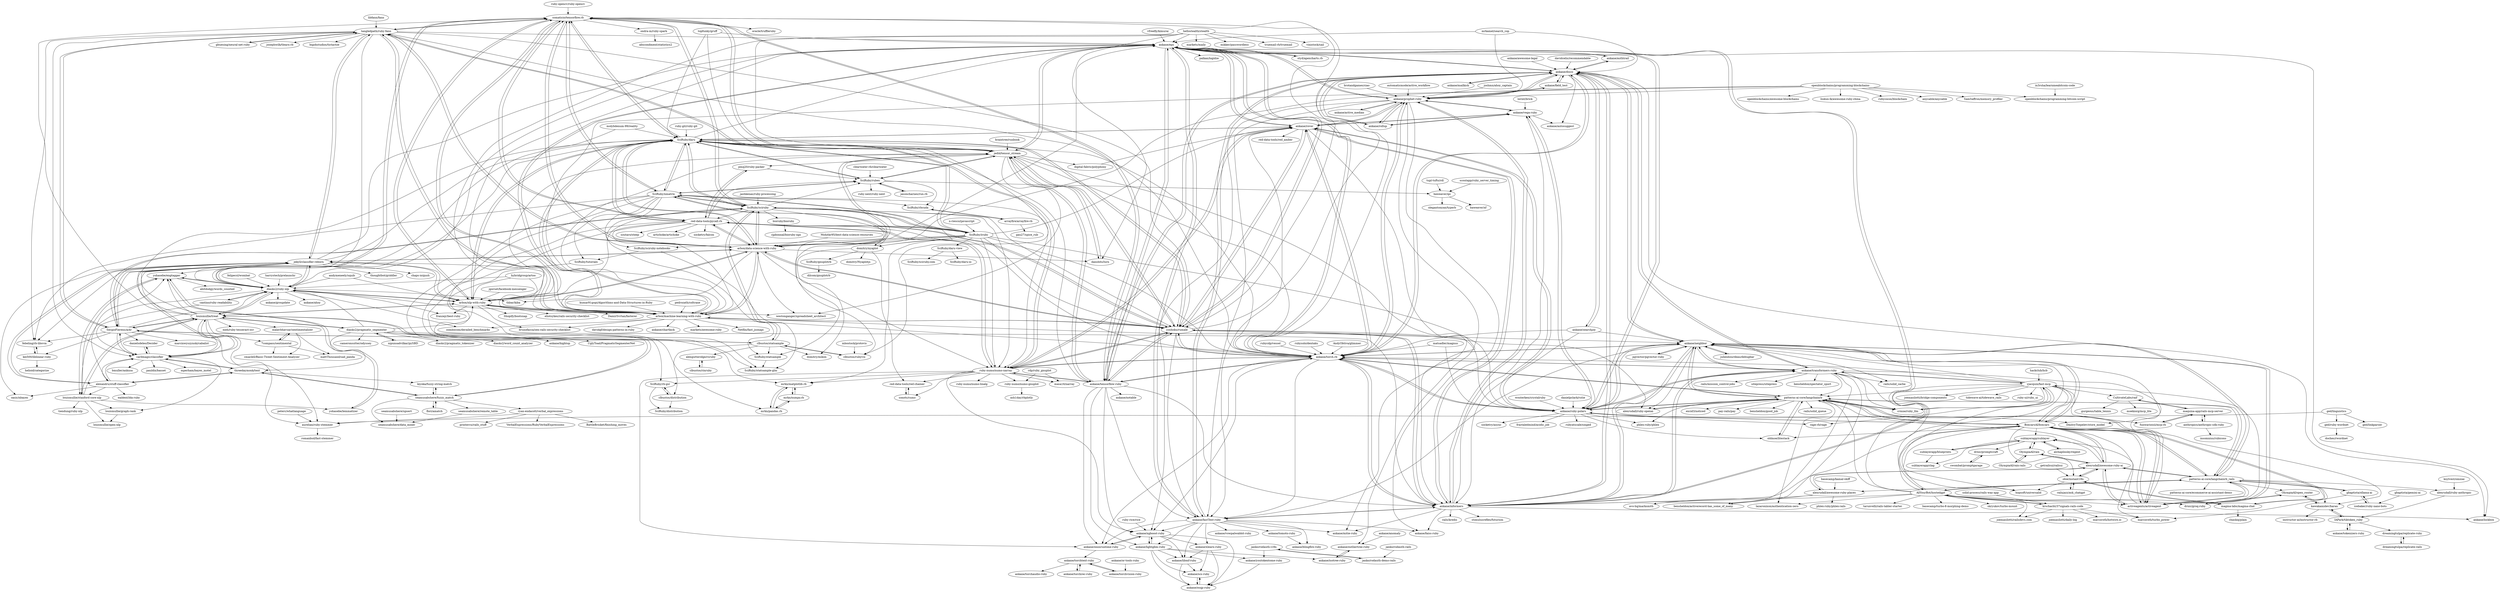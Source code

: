 digraph G {
"ruby-opencv/ruby-opencv" -> "somaticio/tensorflow.rb" ["e"=1]
"ankane/authtrail" -> "ankane/eps" ["e"=1]
"ankane/authtrail" -> "ankane/disco" ["e"=1]
"mrkamel/search_cop" -> "ankane/disco" ["e"=1]
"mrkamel/search_cop" -> "ankane/eps" ["e"=1]
"mrkamel/search_cop" -> "ankane/prophet-ruby" ["e"=1]
"hackclub/hcb" -> "yjacquin/fast-mcp" ["e"=1]
"jasoncharnes/run.rb" -> "SciRuby/rubex" ["e"=1]
"libfann/fann" -> "tangledpath/ruby-fann" ["e"=1]
"SciRuby/sciruby" -> "SciRuby/nmatrix"
"SciRuby/sciruby" -> "SciRuby/daru"
"SciRuby/sciruby" -> "SciRuby/iruby"
"SciRuby/sciruby" -> "clbustos/statsample"
"SciRuby/sciruby" -> "somaticio/tensorflow.rb"
"SciRuby/sciruby" -> "clbustos/rubyvis"
"SciRuby/sciruby" -> "domitry/nyaplot"
"SciRuby/sciruby" -> "arbox/data-science-with-ruby"
"SciRuby/sciruby" -> "ruby-numo/numo-narray"
"SciRuby/sciruby" -> "yoshoku/rumale"
"SciRuby/sciruby" -> "bioruby/bioruby"
"SciRuby/sciruby" -> "SergioFierens/ai4r"
"SciRuby/sciruby" -> "SciRuby/rubex"
"SciRuby/sciruby" -> "arbox/nlp-with-ruby"
"SciRuby/sciruby" -> "red-data-tools/pycall.rb"
"yoshoku/rumale" -> "ankane/eps"
"yoshoku/rumale" -> "ankane/torch.rb"
"yoshoku/rumale" -> "ruby-numo/numo-narray"
"yoshoku/rumale" -> "SciRuby/daru"
"yoshoku/rumale" -> "ankane/tensorflow-ruby"
"yoshoku/rumale" -> "arbox/machine-learning-with-ruby"
"yoshoku/rumale" -> "ankane/fastText-ruby"
"yoshoku/rumale" -> "ankane/informers"
"yoshoku/rumale" -> "ankane/rover"
"yoshoku/rumale" -> "jedld/tensor_stream"
"yoshoku/rumale" -> "ankane/disco"
"yoshoku/rumale" -> "ankane/ruby-polars"
"yoshoku/rumale" -> "arbox/data-science-with-ruby"
"yoshoku/rumale" -> "red-data-tools/pycall.rb"
"yoshoku/rumale" -> "ankane/neighbor"
"jedld/tensor_stream" -> "somaticio/tensorflow.rb"
"jedld/tensor_stream" -> "ankane/eps"
"jedld/tensor_stream" -> "ankane/torch.rb"
"jedld/tensor_stream" -> "ankane/tensorflow-ruby"
"jedld/tensor_stream" -> "yoshoku/rumale"
"jedld/tensor_stream" -> "dansbits/lurn"
"jedld/tensor_stream" -> "SciRuby/daru"
"jedld/tensor_stream" -> "SciRuby/rubex"
"jedld/tensor_stream" -> "arbox/data-science-with-ruby"
"jedld/tensor_stream" -> "westonganger/spreadsheet_architect" ["e"=1]
"jedld/tensor_stream" -> "arbox/machine-learning-with-ruby"
"jedld/tensor_stream" -> "ankane/informers"
"jedld/tensor_stream" -> "digital-fabric/polyphony" ["e"=1]
"jedld/tensor_stream" -> "tangledpath/ruby-fann"
"jedld/tensor_stream" -> "pmq20/ruby-packer" ["e"=1]
"ankane/eps" -> "yoshoku/rumale"
"ankane/eps" -> "ankane/prophet-ruby"
"ankane/eps" -> "ankane/torch.rb"
"ankane/eps" -> "ankane/fastText-ruby"
"ankane/eps" -> "ankane/tensorflow-ruby"
"ankane/eps" -> "ankane/informers"
"ankane/eps" -> "ankane/disco"
"ankane/eps" -> "ankane/rover"
"ankane/eps" -> "ankane/lockbox" ["e"=1]
"ankane/eps" -> "ankane/authtrail" ["e"=1]
"ankane/eps" -> "jedld/tensor_stream"
"ankane/eps" -> "arbox/machine-learning-with-ruby"
"ankane/eps" -> "ankane/ruby-polars"
"ankane/eps" -> "styd/apexcharts.rb" ["e"=1]
"ankane/eps" -> "palkan/logidze" ["e"=1]
"SergioFierens/ai4r" -> "tangledpath/ruby-fann"
"SergioFierens/ai4r" -> "clbustos/statsample"
"SergioFierens/ai4r" -> "louismullie/treat"
"SergioFierens/ai4r" -> "cardmagic/classifier"
"SergioFierens/ai4r" -> "kei500/liblinear-ruby"
"SergioFierens/ai4r" -> "jekyll/classifier-reborn"
"SergioFierens/ai4r" -> "aurelian/ruby-stemmer"
"SergioFierens/ai4r" -> "danielsdeleo/Decider" ["e"=1]
"SergioFierens/ai4r" -> "marcinwyszynski/cabalist"
"SergioFierens/ai4r" -> "diasks2/ruby-nlp"
"SergioFierens/ai4r" -> "febeling/rb-libsvm"
"SergioFierens/ai4r" -> "SciRuby/sciruby"
"digital-fabric/polyphony" -> "ankane/rover" ["e"=1]
"harrystech/prelaunchr" -> "diasks2/ruby-nlp" ["e"=1]
"ruby-git/ruby-git" -> "SciRuby/daru" ["e"=1]
"danielpclark/rutie" -> "ankane/ruby-polars" ["e"=1]
"brotandgames/ciao" -> "ankane/prophet-ruby" ["e"=1]
"clbustos/distribution" -> "SciRuby/rb-gsl"
"clbustos/distribution" -> "SciRuby/distribution"
"openblockchains/programming-blockchains" -> "arbox/data-science-with-ruby"
"openblockchains/programming-blockchains" -> "openblockchains/awesome-blockchains" ["e"=1]
"openblockchains/programming-blockchains" -> "arbox/machine-learning-with-ruby"
"openblockchains/programming-blockchains" -> "liukun-lk/awesome-ruby-china" ["e"=1]
"openblockchains/programming-blockchains" -> "openblockchains/programming-bitcoin-script"
"openblockchains/programming-blockchains" -> "ankane/prophet-ruby"
"openblockchains/programming-blockchains" -> "rubycocos/blockchain" ["e"=1]
"openblockchains/programming-blockchains" -> "anycable/anycable" ["e"=1]
"openblockchains/programming-blockchains" -> "SamSaffron/memory_profiler" ["e"=1]
"braintree/runbook" -> "jedld/tensor_stream" ["e"=1]
"baweaver/qo" -> "baweaver/xf"
"baweaver/qo" -> "olegantonyan/typerb"
"vfreefly/kimurai" -> "ankane/eps" ["e"=1]
"ged/ruby-wordnet" -> "doches/rwordnet"
"automaticmode/active_workflow" -> "ankane/prophet-ruby" ["e"=1]
"styd/apexcharts.rb" -> "ankane/eps" ["e"=1]
"ryan-endacott/verbal_expressions" -> "VerbalExpressions/RubyVerbalExpressions"
"ryan-endacott/verbal_expressions" -> "aurelian/ruby-stemmer"
"ryan-endacott/verbal_expressions" -> "BattleBrisket/finishing_moves" ["e"=1]
"ryan-endacott/verbal_expressions" -> "printercu/rails_stuff"
"scoutapp/ruby_server_timing" -> "baweaver/qo" ["e"=1]
"ankane/mailkick" -> "ankane/disco" ["e"=1]
"tupl-tufts/rdl" -> "baweaver/qo" ["e"=1]
"ruby-numo/numo-narray" -> "sonots/cumo"
"ruby-numo/numo-narray" -> "SciRuby/daru"
"ruby-numo/numo-narray" -> "ankane/rover"
"ruby-numo/numo-narray" -> "ankane/torch.rb"
"ruby-numo/numo-narray" -> "yoshoku/rumale"
"ruby-numo/numo-narray" -> "ruby-numo/numo-gnuplot"
"ruby-numo/numo-narray" -> "red-data-tools/pycall.rb"
"ruby-numo/numo-narray" -> "masa16/narray"
"ruby-numo/numo-narray" -> "ankane/tensorflow-ruby"
"ruby-numo/numo-narray" -> "mrkn/matplotlib.rb"
"ruby-numo/numo-narray" -> "ankane/xgboost-ruby"
"ruby-numo/numo-narray" -> "ankane/onnxruntime-ruby"
"ruby-numo/numo-narray" -> "ruby-numo/numo-linalg"
"ruby-numo/numo-narray" -> "red-data-tools/red-chainer"
"ruby-numo/numo-narray" -> "SciRuby/rb-gsl"
"ankane/active_median" -> "ankane/prophet-ruby" ["e"=1]
"ankane/searchjoy" -> "ankane/disco" ["e"=1]
"ankane/searchjoy" -> "ankane/torch.rb" ["e"=1]
"ankane/searchjoy" -> "ankane/neighbor" ["e"=1]
"ankane/searchjoy" -> "ankane/informers" ["e"=1]
"febeling/rb-libsvm" -> "kei500/liblinear-ruby"
"cardmagic/classifier" -> "jekyll/classifier-reborn"
"cardmagic/classifier" -> "alexandru/stuff-classifier"
"cardmagic/classifier" -> "danielsdeleo/Decider" ["e"=1]
"cardmagic/classifier" -> "mperham/bayes_motel"
"cardmagic/classifier" -> "bmuller/ankusa"
"cardmagic/classifier" -> "SergioFierens/ai4r"
"cardmagic/classifier" -> "threedaymonk/text"
"cardmagic/classifier" -> "louismullie/treat"
"cardmagic/classifier" -> "pauldix/basset" ["e"=1]
"cardmagic/classifier" -> "louismullie/graph-rank"
"mrkn/numpy.rb" -> "mrkn/pandas.rb"
"mrkn/numpy.rb" -> "mrkn/matplotlib.rb"
"in3rsha/learnmeabitcoin-code" -> "openblockchains/programming-bitcoin-script"
"mrkn/pandas.rb" -> "mrkn/numpy.rb"
"mrkn/pandas.rb" -> "mrkn/matplotlib.rb"
"ged/linguistics" -> "ged/linkparser"
"ged/linguistics" -> "ged/ruby-wordnet"
"ged/linguistics" -> "aurelian/ruby-stemmer"
"hellostealth/stealth" -> "vinistock/sail" ["e"=1]
"hellostealth/stealth" -> "arbox/nlp-with-ruby"
"hellostealth/stealth" -> "jedld/tensor_stream"
"hellostealth/stealth" -> "markets/maily" ["e"=1]
"hellostealth/stealth" -> "mikker/passwordless" ["e"=1]
"hellostealth/stealth" -> "truemail-rb/truemail" ["e"=1]
"hellostealth/stealth" -> "dansbits/lurn"
"hellostealth/stealth" -> "ankane/eps"
"kei500/liblinear-ruby" -> "febeling/rb-libsvm"
"kei500/liblinear-ruby" -> "helioid/categorize"
"sonots/cumo" -> "red-data-tools/red-chainer"
"alexrudall/ruby-openai" -> "patterns-ai-core/langchainrb" ["e"=1]
"jekyll/classifier-reborn" -> "cardmagic/classifier"
"jekyll/classifier-reborn" -> "tangledpath/ruby-fann"
"jekyll/classifier-reborn" -> "alexandru/stuff-classifier"
"jekyll/classifier-reborn" -> "diasks2/ruby-nlp"
"jekyll/classifier-reborn" -> "oasic/nbayes"
"jekyll/classifier-reborn" -> "arbox/nlp-with-ruby"
"jekyll/classifier-reborn" -> "febeling/rb-libsvm"
"jekyll/classifier-reborn" -> "ankane/eps"
"jekyll/classifier-reborn" -> "SergioFierens/ai4r"
"jekyll/classifier-reborn" -> "arbox/data-science-with-ruby"
"jekyll/classifier-reborn" -> "arbox/machine-learning-with-ruby"
"jekyll/classifier-reborn" -> "chaps-io/gush" ["e"=1]
"jekyll/classifier-reborn" -> "SciRuby/daru"
"jekyll/classifier-reborn" -> "thoughtbot/griddler" ["e"=1]
"jekyll/classifier-reborn" -> "yohasebe/engtagger"
"flori/amatch" -> "seamusabshere/fuzzy_match"
"ankane/torch.rb" -> "ankane/tensorflow-ruby"
"ankane/torch.rb" -> "yoshoku/rumale"
"ankane/torch.rb" -> "ankane/transformers-ruby"
"ankane/torch.rb" -> "ankane/informers"
"ankane/torch.rb" -> "ruby-numo/numo-narray"
"ankane/torch.rb" -> "ankane/neighbor"
"ankane/torch.rb" -> "ankane/ruby-polars"
"ankane/torch.rb" -> "ankane/eps"
"ankane/torch.rb" -> "ankane/onnxruntime-ruby"
"ankane/torch.rb" -> "ankane/rover"
"ankane/torch.rb" -> "patterns-ai-core/langchainrb"
"ankane/torch.rb" -> "ankane/disco"
"ankane/torch.rb" -> "ankane/xgboost-ruby"
"ankane/torch.rb" -> "ankane/prophet-ruby"
"ankane/torch.rb" -> "ankane/fastText-ruby"
"SciRuby/daru" -> "ruby-numo/numo-narray"
"SciRuby/daru" -> "arbox/data-science-with-ruby"
"SciRuby/daru" -> "SciRuby/iruby"
"SciRuby/daru" -> "SciRuby/sciruby"
"SciRuby/daru" -> "red-data-tools/pycall.rb"
"SciRuby/daru" -> "SciRuby/nmatrix"
"SciRuby/daru" -> "yoshoku/rumale"
"SciRuby/daru" -> "SciRuby/rubex"
"SciRuby/daru" -> "ankane/rover"
"SciRuby/daru" -> "ankane/torch.rb"
"SciRuby/daru" -> "arbox/machine-learning-with-ruby"
"SciRuby/daru" -> "somaticio/tensorflow.rb"
"SciRuby/daru" -> "ankane/eps"
"SciRuby/daru" -> "jedld/tensor_stream"
"SciRuby/daru" -> "arbox/nlp-with-ruby"
"ankane/xgboost-ruby" -> "ankane/lightgbm-ruby"
"ankane/xgboost-ruby" -> "ankane/libmf-ruby"
"ankane/xgboost-ruby" -> "ankane/osqp-ruby"
"ankane/xgboost-ruby" -> "ankane/xlearn-ruby"
"ankane/xgboost-ruby" -> "ankane/onnxruntime-ruby"
"ankane/awesome-legal" -> "ankane/disco" ["e"=1]
"andymeneely/squib" -> "diasks2/ruby-nlp" ["e"=1]
"andymeneely/squib" -> "arbox/nlp-with-ruby" ["e"=1]
"felipecsl/wombat" -> "diasks2/ruby-nlp" ["e"=1]
"ankane/prophet-ruby" -> "ankane/disco"
"ankane/prophet-ruby" -> "ankane/rollup" ["e"=1]
"ankane/prophet-ruby" -> "ankane/rover"
"ankane/prophet-ruby" -> "ankane/eps"
"ankane/prophet-ruby" -> "ankane/faiss-ruby"
"ankane/prophet-ruby" -> "ankane/informers"
"ankane/prophet-ruby" -> "ankane/vega-ruby"
"ankane/prophet-ruby" -> "ankane/fastText-ruby"
"ankane/prophet-ruby" -> "ankane/outliertree-ruby"
"ankane/prophet-ruby" -> "ankane/torch.rb"
"ankane/prophet-ruby" -> "ankane/active_median" ["e"=1]
"ankane/prophet-ruby" -> "ankane/xgboost-ruby"
"ankane/prophet-ruby" -> "ankane/field_test" ["e"=1]
"seamusabshere/remote_table" -> "seamusabshere/data_miner"
"SciRuby/statsample" -> "SciRuby/statsample-glm"
"ruby-rice/rice" -> "ankane/xgboost-ruby"
"danielsdeleo/Decider" -> "cardmagic/classifier" ["e"=1]
"ankane/rover" -> "ankane/vega-ruby"
"ankane/rover" -> "ruby-numo/numo-narray"
"ankane/rover" -> "ankane/prophet-ruby"
"ankane/rover" -> "ankane/informers"
"ankane/rover" -> "ankane/ruby-polars"
"ankane/rover" -> "ankane/torch.rb"
"ankane/rover" -> "red-data-tools/red_amber"
"ankane/rover" -> "ankane/mitie-ruby"
"ankane/rover" -> "SciRuby/daru"
"ankane/rover" -> "ankane/eps"
"ankane/rover" -> "ankane/fastText-ruby"
"ankane/rover" -> "yoshoku/rumale"
"janko/rodauth-rails" -> "janko/rodauth-demo-rails" ["e"=1]
"ankane/rollup" -> "ankane/prophet-ruby" ["e"=1]
"ankane/rollup" -> "ankane/disco" ["e"=1]
"ankane/rollup" -> "ankane/vega-ruby" ["e"=1]
"ankane/tensorflow-ruby" -> "ankane/torch.rb"
"ankane/tensorflow-ruby" -> "ankane/xgboost-ruby"
"ankane/tensorflow-ruby" -> "yoshoku/rumale"
"ankane/tensorflow-ruby" -> "ankane/eps"
"ankane/tensorflow-ruby" -> "ankane/disco"
"ankane/tensorflow-ruby" -> "ankane/onnxruntime-ruby"
"ankane/tensorflow-ruby" -> "ankane/fastText-ruby"
"ankane/tensorflow-ruby" -> "ruby-numo/numo-narray"
"ankane/tensorflow-ruby" -> "jedld/tensor_stream"
"ankane/tensorflow-ruby" -> "ankane/lightgbm-ruby"
"ankane/tensorflow-ruby" -> "ankane/notable" ["e"=1]
"ankane/tensorflow-ruby" -> "somaticio/tensorflow.rb"
"ankane/tensorflow-ruby" -> "ankane/informers"
"ankane/tensorflow-ruby" -> "SciRuby/daru"
"rubycdp/vessel" -> "ankane/torch.rb" ["e"=1]
"clearwater-rb/clearwater" -> "SciRuby/rubex" ["e"=1]
"diasks2/pragmatic_segmenter" -> "nipunsadvilkar/pySBD" ["e"=1]
"diasks2/pragmatic_segmenter" -> "diasks2/pragmatic_tokenizer"
"diasks2/pragmatic_segmenter" -> "louismullie/treat"
"diasks2/pragmatic_segmenter" -> "diasks2/ruby-nlp"
"diasks2/pragmatic_segmenter" -> "diasks2/word_count_analyzer"
"diasks2/pragmatic_segmenter" -> "arbox/nlp-with-ruby"
"diasks2/pragmatic_segmenter" -> "ankane/hightop" ["e"=1]
"diasks2/pragmatic_segmenter" -> "UglyToad/PragmaticSegmenterNet"
"diasks2/pragmatic_segmenter" -> "ankane/informers"
"diasks2/pragmatic_segmenter" -> "cameronsutter/odyssey"
"diasks2/pragmatic_segmenter" -> "threedaymonk/text"
"ankane/isotree-ruby" -> "ankane/outliertree-ruby"
"ankane/onnxruntime-ruby" -> "ankane/torchtext-ruby"
"ankane/onnxruntime-ruby" -> "ankane/xgboost-ruby"
"ondra-m/ruby-spark" -> "abscondment/statistics2"
"ankane/disco" -> "ankane/neighbor"
"ankane/disco" -> "ankane/prophet-ruby"
"ankane/disco" -> "ankane/fastText-ruby"
"ankane/disco" -> "ankane/field_test" ["e"=1]
"ankane/disco" -> "ankane/rollup" ["e"=1]
"ankane/disco" -> "ankane/autosuggest" ["e"=1]
"ankane/disco" -> "ankane/mailkick" ["e"=1]
"ankane/disco" -> "ankane/searchjoy" ["e"=1]
"ankane/disco" -> "ankane/informers"
"ankane/disco" -> "ankane/tensorflow-ruby"
"ankane/disco" -> "ankane/eps"
"ankane/disco" -> "ankane/torch.rb"
"ankane/disco" -> "ankane/lockbox" ["e"=1]
"ankane/disco" -> "ankane/authtrail" ["e"=1]
"ankane/disco" -> "ankane/transformers-ruby"
"ankane/fastText-ruby" -> "ankane/libmf-ruby"
"ankane/fastText-ruby" -> "ankane/disco"
"ankane/fastText-ruby" -> "ankane/xgboost-ruby"
"ankane/fastText-ruby" -> "ankane/tomoto-ruby"
"ankane/fastText-ruby" -> "ankane/mitie-ruby"
"ankane/fastText-ruby" -> "ankane/xlearn-ruby"
"ankane/fastText-ruby" -> "ankane/faiss-ruby"
"ankane/fastText-ruby" -> "ankane/onnxruntime-ruby"
"ankane/fastText-ruby" -> "ankane/vowpalwabbit-ruby"
"ankane/fastText-ruby" -> "ankane/blingfire-ruby"
"ankane/fastText-ruby" -> "ankane/informers"
"ankane/fastText-ruby" -> "ankane/eps"
"ankane/fastText-ruby" -> "ankane/lightgbm-ruby"
"bioruby/bioruby" -> "rjpbonnal/bioruby-ngs"
"ankane/outliertree-ruby" -> "ankane/isotree-ruby"
"domitry/nyaplot" -> "domitry/mikon"
"domitry/nyaplot" -> "domitry/Nyaplotjs"
"domitry/nyaplot" -> "SciRuby/nmatrix"
"domitry/nyaplot" -> "SciRuby/gnuplotrb"
"domitry/nyaplot" -> "red-data-tools/red-chainer"
"ankane/or-tools-ruby" -> "ankane/torchvision-ruby"
"rdp/ruby_gnuplot" -> "ruby-numo/numo-gnuplot"
"rdp/ruby_gnuplot" -> "masa16/narray"
"gbuesing/neural-net-ruby" -> "tangledpath/ruby-fann"
"ankane/lightgbm-ruby" -> "ankane/xgboost-ruby"
"ankane/lightgbm-ruby" -> "ankane/libmf-ruby"
"ankane/lightgbm-ruby" -> "ankane/osqp-ruby"
"ankane/lightgbm-ruby" -> "ankane/isotree-ruby"
"ankane/lightgbm-ruby" -> "ankane/youtokentome-ruby"
"ankane/lightgbm-ruby" -> "ankane/scs-ruby"
"ankane/vega-ruby" -> "ankane/rover"
"ankane/vega-ruby" -> "ankane/ruby-polars"
"ankane/vega-ruby" -> "ankane/rollup" ["e"=1]
"ankane/vega-ruby" -> "ankane/prophet-ruby"
"ankane/vega-ruby" -> "ankane/autosuggest" ["e"=1]
"janko/rodauth-demo-rails" -> "janko/rodauth-i18n"
"ankane/anomaly" -> "ankane/outliertree-ruby"
"ankane/torchtext-ruby" -> "ankane/torchrec-ruby"
"ankane/torchtext-ruby" -> "ankane/torchvision-ruby"
"ankane/torchtext-ruby" -> "ankane/torchaudio-ruby"
"ankane/xlearn-ruby" -> "ankane/osqp-ruby"
"ankane/xlearn-ruby" -> "ankane/libmf-ruby"
"ankane/xlearn-ruby" -> "ankane/scs-ruby"
"ankane/libmf-ruby" -> "ankane/osqp-ruby"
"ankane/libmf-ruby" -> "ankane/scs-ruby"
"ankane/osqp-ruby" -> "ankane/scs-ruby"
"ankane/scs-ruby" -> "ankane/osqp-ruby"
"ankane/youtokentome-ruby" -> "ankane/osqp-ruby"
"ankane/torchvision-ruby" -> "ankane/torchtext-ruby"
"ankane/informers" -> "ankane/transformers-ruby"
"ankane/informers" -> "ankane/torch.rb"
"ankane/informers" -> "ankane/rover"
"ankane/informers" -> "ankane/fastText-ruby"
"ankane/informers" -> "ankane/mitie-ruby"
"ankane/informers" -> "rails/kredis" ["e"=1]
"ankane/informers" -> "ankane/disco"
"ankane/informers" -> "ankane/prophet-ruby"
"ankane/informers" -> "ankane/neighbor"
"ankane/informers" -> "ankane/eps"
"ankane/informers" -> "stimulusreflex/futurism" ["e"=1]
"ankane/informers" -> "yoshoku/rumale"
"ankane/informers" -> "ankane/faiss-ruby"
"ankane/informers" -> "ankane/lockbox" ["e"=1]
"ankane/informers" -> "ankane/vega-ruby"
"seamusabshere/fuzzy_match" -> "flori/amatch"
"seamusabshere/fuzzy_match" -> "seamusabshere/remote_table"
"seamusabshere/fuzzy_match" -> "kiyoka/fuzzy-string-match"
"seamusabshere/fuzzy_match" -> "seamusabshere/data_miner"
"seamusabshere/fuzzy_match" -> "threedaymonk/text"
"seamusabshere/fuzzy_match" -> "louismullie/treat"
"seamusabshere/fuzzy_match" -> "ryan-endacott/verbal_expressions"
"alexandru/stuff-classifier" -> "cardmagic/classifier"
"alexandru/stuff-classifier" -> "jekyll/classifier-reborn"
"alexandru/stuff-classifier" -> "threedaymonk/text"
"alexandru/stuff-classifier" -> "oasic/nbayes"
"alexandru/stuff-classifier" -> "ealdent/lda-ruby"
"alexandru/stuff-classifier" -> "louismullie/stanford-core-nlp"
"alexandru/stuff-classifier" -> "yohasebe/engtagger"
"louismullie/stanford-core-nlp" -> "louismullie/treat"
"louismullie/stanford-core-nlp" -> "yohasebe/engtagger"
"louismullie/stanford-core-nlp" -> "tiendung/ruby-nlp"
"louismullie/stanford-core-nlp" -> "louismullie/open-nlp"
"louismullie/stanford-core-nlp" -> "louismullie/graph-rank"
"louismullie/stanford-core-nlp" -> "yohasebe/lemmatizer"
"Mohitkr95/best-data-science-resources" -> "arbox/data-science-with-ruby" ["e"=1]
"n-riesco/ijavascript" -> "SciRuby/iruby" ["e"=1]
"threedaymonk/text" -> "alexandru/stuff-classifier"
"threedaymonk/text" -> "cardmagic/classifier"
"threedaymonk/text" -> "kiyoka/fuzzy-string-match"
"threedaymonk/text" -> "seamusabshere/fuzzy_match"
"ankane/neighbor" -> "ankane/disco"
"ankane/neighbor" -> "pgvector/pgvector-ruby"
"ankane/neighbor" -> "ankane/transformers-ruby"
"ankane/neighbor" -> "patterns-ai-core/langchainrb"
"ankane/neighbor" -> "ankane/torch.rb"
"ankane/neighbor" -> "BoxcarsAI/boxcars"
"ankane/neighbor" -> "ankane/ruby-polars"
"ankane/neighbor" -> "ankane/informers"
"ankane/neighbor" -> "patterns-ai-core/langchainrb_rails"
"ankane/neighbor" -> "ankane/fastText-ruby"
"ankane/neighbor" -> "activeagents/activeagent" ["e"=1]
"ankane/neighbor" -> "DmitryTsepelev/store_model" ["e"=1]
"ankane/neighbor" -> "rails/solid_cache" ["e"=1]
"ankane/neighbor" -> "julienbourdeau/debugbar" ["e"=1]
"ankane/neighbor" -> "alexrudall/ruby-openai" ["e"=1]
"matsadler/magnus" -> "ankane/ruby-polars" ["e"=1]
"matsadler/magnus" -> "ankane/torch.rb" ["e"=1]
"rubysolo/dentaku" -> "ankane/torch.rb" ["e"=1]
"diasks2/ruby-nlp" -> "arbox/nlp-with-ruby"
"diasks2/ruby-nlp" -> "louismullie/treat"
"diasks2/ruby-nlp" -> "jekyll/classifier-reborn"
"diasks2/ruby-nlp" -> "yohasebe/engtagger"
"diasks2/ruby-nlp" -> "cantino/ruby-readability" ["e"=1]
"diasks2/ruby-nlp" -> "SciRuby/daru"
"diasks2/ruby-nlp" -> "louismullie/stanford-core-nlp"
"diasks2/ruby-nlp" -> "ankane/groupdate" ["e"=1]
"diasks2/ruby-nlp" -> "ankane/ahoy" ["e"=1]
"diasks2/ruby-nlp" -> "franzejr/best-ruby" ["e"=1]
"diasks2/ruby-nlp" -> "zombocom/derailed_benchmarks" ["e"=1]
"diasks2/ruby-nlp" -> "arbox/machine-learning-with-ruby"
"diasks2/ruby-nlp" -> "somaticio/tensorflow.rb"
"diasks2/ruby-nlp" -> "thbar/kiba" ["e"=1]
"diasks2/ruby-nlp" -> "ankane/eps"
"topfunky/gruff" -> "clbustos/rubyvis" ["e"=1]
"topfunky/gruff" -> "ankane/eps" ["e"=1]
"topfunky/gruff" -> "SciRuby/daru" ["e"=1]
"louismullie/treat" -> "diasks2/ruby-nlp"
"louismullie/treat" -> "louismullie/stanford-core-nlp"
"louismullie/treat" -> "arbox/nlp-with-ruby"
"louismullie/treat" -> "SergioFierens/ai4r"
"louismullie/treat" -> "cardmagic/classifier"
"louismullie/treat" -> "aurelian/ruby-stemmer"
"louismullie/treat" -> "yohasebe/engtagger"
"louismullie/treat" -> "diasks2/pragmatic_segmenter"
"louismullie/treat" -> "jekyll/classifier-reborn"
"louismullie/treat" -> "7compass/sentimental"
"louismullie/treat" -> "SciRuby/daru"
"louismullie/treat" -> "malavbhavsar/sentimentalizer"
"louismullie/treat" -> "seamusabshere/fuzzy_match"
"louismullie/treat" -> "somaticio/tensorflow.rb"
"louismullie/treat" -> "meh/ruby-tesseract-ocr" ["e"=1]
"SciRuby/iruby" -> "SciRuby/daru"
"SciRuby/iruby" -> "SciRuby/sciruby"
"SciRuby/iruby" -> "ankane/torch.rb"
"SciRuby/iruby" -> "ruby-numo/numo-narray"
"SciRuby/iruby" -> "SciRuby/sciruby-notebooks"
"SciRuby/iruby" -> "red-data-tools/pycall.rb"
"SciRuby/iruby" -> "ankane/rover"
"SciRuby/iruby" -> "SciRuby/nmatrix"
"SciRuby/iruby" -> "ankane/ruby-polars"
"SciRuby/iruby" -> "yoshoku/rumale"
"SciRuby/iruby" -> "arbox/data-science-with-ruby"
"SciRuby/iruby" -> "mrkn/matplotlib.rb"
"SciRuby/iruby" -> "SciRuby/statsample"
"SciRuby/iruby" -> "domitry/nyaplot"
"SciRuby/iruby" -> "SciRuby/daru-view"
"SciRuby/nmatrix" -> "SciRuby/sciruby"
"SciRuby/nmatrix" -> "SciRuby/daru"
"SciRuby/nmatrix" -> "SciRuby/statsample"
"SciRuby/nmatrix" -> "domitry/nyaplot"
"SciRuby/nmatrix" -> "SciRuby/rb-gsl"
"SciRuby/nmatrix" -> "somaticio/tensorflow.rb"
"SciRuby/nmatrix" -> "SciRuby/rubex"
"SciRuby/nmatrix" -> "SciRuby/rbcuda"
"SciRuby/nmatrix" -> "ruby-numo/numo-narray"
"SciRuby/nmatrix" -> "SciRuby/statsample-glm"
"SciRuby/nmatrix" -> "SciRuby/tutorials"
"SciRuby/nmatrix" -> "SciRuby/iruby"
"SciRuby/nmatrix" -> "SciRuby/sciruby-notebooks"
"SciRuby/nmatrix" -> "febeling/rb-libsvm"
"davidcelis/recommendable" -> "ankane/disco" ["e"=1]
"ankane/tomoto-ruby" -> "ankane/blingfire-ruby"
"SciRuby/sciruby-notebooks" -> "SciRuby/statsample-glm"
"SciRuby/sciruby-notebooks" -> "SciRuby/tutorials"
"seamusabshere/upsert" -> "seamusabshere/data_miner"
"janko/rodauth-i18n" -> "janko/rodauth-demo-rails"
"janko/rodauth-i18n" -> "ankane/youtokentome-ruby"
"molybdenum-99/reality" -> "diasks2/ruby-nlp" ["e"=1]
"molybdenum-99/reality" -> "SciRuby/daru" ["e"=1]
"lorint/brick" -> "ankane/vega-ruby" ["e"=1]
"getrailsui/railsui" -> "obie/instant18n" ["e"=1]
"pgvector/pgvector-ruby" -> "ankane/neighbor"
"yohasebe/engtagger" -> "yohasebe/lemmatizer"
"yohasebe/engtagger" -> "louismullie/stanford-core-nlp"
"yohasebe/engtagger" -> "diasks2/ruby-nlp"
"yohasebe/engtagger" -> "abitdodgy/words_counted"
"peterc/whatlanguage" -> "aurelian/ruby-stemmer" ["e"=1]
"ankane/tokenizers-ruby" -> "IAPark/tiktoken_ruby"
"ankane/torchrec-ruby" -> "ankane/torchtext-ruby"
"SciRuby/gnuplotrb" -> "dilcom/gnuplotrb"
"arbox/nlp-with-ruby" -> "diasks2/ruby-nlp"
"arbox/nlp-with-ruby" -> "arbox/machine-learning-with-ruby"
"arbox/nlp-with-ruby" -> "arbox/data-science-with-ruby"
"arbox/nlp-with-ruby" -> "louismullie/treat"
"arbox/nlp-with-ruby" -> "somaticio/tensorflow.rb"
"arbox/nlp-with-ruby" -> "SciRuby/daru"
"arbox/nlp-with-ruby" -> "jekyll/classifier-reborn"
"arbox/nlp-with-ruby" -> "brunofacca/zen-rails-security-checklist" ["e"=1]
"arbox/nlp-with-ruby" -> "eliotsykes/rails-security-checklist" ["e"=1]
"arbox/nlp-with-ruby" -> "ankane/eps"
"arbox/nlp-with-ruby" -> "westonganger/spreadsheet_architect" ["e"=1]
"arbox/nlp-with-ruby" -> "franzejr/best-ruby" ["e"=1]
"arbox/nlp-with-ruby" -> "DamirSvrtan/fasterer" ["e"=1]
"arbox/nlp-with-ruby" -> "jedld/tensor_stream"
"arbox/nlp-with-ruby" -> "Shopify/bootsnap" ["e"=1]
"jgorset/facebook-messenger" -> "arbox/nlp-with-ruby" ["e"=1]
"hybridgroup/artoo" -> "arbox/nlp-with-ruby" ["e"=1]
"hybridgroup/artoo" -> "arbox/machine-learning-with-ruby" ["e"=1]
"hybridgroup/artoo" -> "diasks2/ruby-nlp" ["e"=1]
"SciRuby/rb-gsl" -> "SciRuby/distribution"
"SciRuby/rb-gsl" -> "clbustos/distribution"
"BoxcarsAI/boxcars" -> "patterns-ai-core/langchainrb"
"BoxcarsAI/boxcars" -> "patterns-ai-core/langchainrb_rails"
"BoxcarsAI/boxcars" -> "marcoroth/turbo_power" ["e"=1]
"BoxcarsAI/boxcars" -> "kawakamidev/baran"
"BoxcarsAI/boxcars" -> "alexrudall/awesome-ruby-ai"
"BoxcarsAI/boxcars" -> "ankane/neighbor"
"BoxcarsAI/boxcars" -> "magma-labs/magma-chat"
"BoxcarsAI/boxcars" -> "obie/instant18n"
"BoxcarsAI/boxcars" -> "activeagents/activeagent" ["e"=1]
"BoxcarsAI/boxcars" -> "hopsoft/universalid" ["e"=1]
"BoxcarsAI/boxcars" -> "yjacquin/fast-mcp"
"BoxcarsAI/boxcars" -> "oldmoe/litestack" ["e"=1]
"BoxcarsAI/boxcars" -> "AllYourBot/hostedgpt"
"BoxcarsAI/boxcars" -> "ankane/ruby-polars"
"BoxcarsAI/boxcars" -> "sublayerapp/sublayer"
"cantino/ruby-readability" -> "diasks2/ruby-nlp" ["e"=1]
"cantino/ruby-readability" -> "cardmagic/classifier" ["e"=1]
"kumar91gopi/Algorithms-and-Data-Structures-in-Ruby" -> "arbox/machine-learning-with-ruby" ["e"=1]
"ankane/ruby-polars" -> "ankane/vega-ruby"
"ankane/ruby-polars" -> "ankane/torch.rb"
"ankane/ruby-polars" -> "ankane/rover"
"ankane/ruby-polars" -> "ankane/neighbor"
"ankane/ruby-polars" -> "phlex-ruby/phlex" ["e"=1]
"ankane/ruby-polars" -> "patterns-ai-core/langchainrb"
"ankane/ruby-polars" -> "ankane/eps"
"ankane/ruby-polars" -> "fractaledmind/acidic_job" ["e"=1]
"ankane/ruby-polars" -> "rubyatscale/singed" ["e"=1]
"ankane/ruby-polars" -> "socketry/async" ["e"=1]
"ankane/ruby-polars" -> "oldmoe/litestack" ["e"=1]
"ankane/ruby-polars" -> "BoxcarsAI/boxcars"
"ankane/ruby-polars" -> "rage-rb/rage" ["e"=1]
"ankane/ruby-polars" -> "ankane/transformers-ruby"
"ankane/ruby-polars" -> "DmitryTsepelev/store_model" ["e"=1]
"dreamingtulpa/replicate-ruby" -> "dreamingtulpa/replicate-rails"
"mbostock/protovis" -> "clbustos/rubyvis" ["e"=1]
"ruby-numo/numo-gnuplot" -> "ash1day/rbplotly"
"SciRuby/rbcuda" -> "arrayfire/arrayfire-rb"
"dreamingtulpa/replicate-rails" -> "dreamingtulpa/replicate-ruby"
"patterns-ai-core/langchainrb" -> "patterns-ai-core/langchainrb_rails"
"patterns-ai-core/langchainrb" -> "alexrudall/ruby-openai" ["e"=1]
"patterns-ai-core/langchainrb" -> "crmne/ruby_llm" ["e"=1]
"patterns-ai-core/langchainrb" -> "BoxcarsAI/boxcars"
"patterns-ai-core/langchainrb" -> "ankane/neighbor"
"patterns-ai-core/langchainrb" -> "activeagents/activeagent" ["e"=1]
"patterns-ai-core/langchainrb" -> "rails/solid_queue" ["e"=1]
"patterns-ai-core/langchainrb" -> "excid3/noticed" ["e"=1]
"patterns-ai-core/langchainrb" -> "lazaronixon/authentication-zero" ["e"=1]
"patterns-ai-core/langchainrb" -> "pay-rails/pay" ["e"=1]
"patterns-ai-core/langchainrb" -> "phlex-ruby/phlex" ["e"=1]
"patterns-ai-core/langchainrb" -> "oldmoe/litestack" ["e"=1]
"patterns-ai-core/langchainrb" -> "bensheldon/good_job" ["e"=1]
"patterns-ai-core/langchainrb" -> "ankane/ruby-polars"
"patterns-ai-core/langchainrb" -> "ankane/torch.rb"
"somaticio/tensorflow.rb" -> "jedld/tensor_stream"
"somaticio/tensorflow.rb" -> "arbox/nlp-with-ruby"
"somaticio/tensorflow.rb" -> "SciRuby/daru"
"somaticio/tensorflow.rb" -> "arbox/machine-learning-with-ruby"
"somaticio/tensorflow.rb" -> "SciRuby/nmatrix"
"somaticio/tensorflow.rb" -> "red-data-tools/pycall.rb"
"somaticio/tensorflow.rb" -> "ankane/tensorflow-ruby"
"somaticio/tensorflow.rb" -> "tangledpath/ruby-fann"
"somaticio/tensorflow.rb" -> "arbox/data-science-with-ruby"
"somaticio/tensorflow.rb" -> "SciRuby/sciruby"
"somaticio/tensorflow.rb" -> "diasks2/ruby-nlp"
"somaticio/tensorflow.rb" -> "yoshoku/rumale"
"somaticio/tensorflow.rb" -> "ondra-m/ruby-spark"
"somaticio/tensorflow.rb" -> "ankane/torch.rb"
"somaticio/tensorflow.rb" -> "oracle/truffleruby" ["e"=1]
"clbustos/statsample" -> "clbustos/rubyvis"
"clbustos/statsample" -> "domitry/mikon"
"clbustos/statsample" -> "clbustos/distribution"
"clbustos/statsample" -> "SergioFierens/ai4r"
"clbustos/statsample" -> "SciRuby/statsample"
"clbustos/statsample" -> "SciRuby/sciruby"
"clbustos/statsample" -> "alexgutteridge/rsruby"
"clbustos/rinruby" -> "alexgutteridge/rsruby"
"icebaker/ruby-nano-bots" -> "gbaptista/ollama-ai"
"obie/instant18n" -> "magma-labs/magma-chat"
"obie/instant18n" -> "alexrudall/awesome-ruby-ai"
"obie/instant18n" -> "hopsoft/universalid" ["e"=1]
"obie/instant18n" -> "railsjazz/ask_chatgpt" ["e"=1]
"SciRuby/rubex" -> "SciRuby/daru"
"SciRuby/rubex" -> "SciRuby/rbcuda"
"SciRuby/rubex" -> "baweaver/qo"
"SciRuby/rubex" -> "jasoncharnes/run.rb" ["e"=1]
"SciRuby/rubex" -> "SciRuby/nmatrix"
"SciRuby/rubex" -> "ruby-next/ruby-next" ["e"=1]
"SciRuby/rubex" -> "jedld/tensor_stream"
"oldmoe/litestack" -> "patterns-ai-core/langchainrb" ["e"=1]
"railsjazz/ask_chatgpt" -> "obie/instant18n" ["e"=1]
"aurelian/ruby-stemmer" -> "romanbsd/fast-stemmer"
"malavbhavsar/sentimentalizer" -> "7compass/sentimental"
"malavbhavsar/sentimentalizer" -> "mattThousand/sad_panda"
"malavbhavsar/sentimentalizer" -> "cmaclell/Basic-Tweet-Sentiment-Analyzer"
"joshmn/ahoy_captain" -> "ankane/prophet-ruby" ["e"=1]
"alexrudall/awesome-ruby-ai" -> "BoxcarsAI/boxcars"
"alexrudall/awesome-ruby-ai" -> "OlympiaAI/raix"
"alexrudall/awesome-ruby-ai" -> "obie/instant18n"
"alexrudall/awesome-ruby-ai" -> "activeagents/activeagent" ["e"=1]
"alexrudall/awesome-ruby-ai" -> "alexrudall/awesome-ruby-places"
"alexrudall/awesome-ruby-ai" -> "patterns-ai-core/langchainrb_rails"
"alexrudall/awesome-ruby-ai" -> "patterns-ai-core/langchainrb"
"alexrudall/awesome-ruby-ai" -> "sublayerapp/sublayer"
"patterns-ai-core/langchainrb_rails" -> "patterns-ai-core/langchainrb"
"patterns-ai-core/langchainrb_rails" -> "activeagents/activeagent" ["e"=1]
"patterns-ai-core/langchainrb_rails" -> "BoxcarsAI/boxcars"
"patterns-ai-core/langchainrb_rails" -> "ankane/neighbor"
"patterns-ai-core/langchainrb_rails" -> "alexrudall/awesome-ruby-ai"
"patterns-ai-core/langchainrb_rails" -> "AllYourBot/hostedgpt"
"patterns-ai-core/langchainrb_rails" -> "gbaptista/ollama-ai"
"patterns-ai-core/langchainrb_rails" -> "alexrudall/ruby-anthropic"
"patterns-ai-core/langchainrb_rails" -> "kawakamidev/baran"
"patterns-ai-core/langchainrb_rails" -> "patterns-ai-core/ecommerce-ai-assistant-demo"
"patterns-ai-core/langchainrb_rails" -> "OlympiaAI/open_router"
"patterns-ai-core/langchainrb_rails" -> "alexrudall/awesome-ruby-places"
"yohasebe/lemmatizer" -> "yohasebe/engtagger"
"alexrudall/ruby-anthropic" -> "IAPark/tiktoken_ruby"
"kawakamidev/baran" -> "IAPark/tiktoken_ruby"
"kawakamidev/baran" -> "instructor-ai/instructor-rb"
"kawakamidev/baran" -> "OlympiaAI/open_router"
"IAPark/tiktoken_ruby" -> "kawakamidev/baran"
"IAPark/tiktoken_ruby" -> "ankane/tokenizers-ruby"
"IAPark/tiktoken_ruby" -> "dreamingtulpa/replicate-ruby"
"arrayfire/arrayfire-rb" -> "SciRuby/rbcuda"
"arrayfire/arrayfire-rb" -> "gau27/spice_rub"
"magma-labs/magma-chat" -> "obie/instant18n"
"magma-labs/magma-chat" -> "chaskiq/plain"
"magma-labs/magma-chat" -> "BoxcarsAI/boxcars"
"SciRuby/tutorials" -> "SciRuby/statsample-glm"
"red-data-tools/pycall.rb" -> "SciRuby/daru"
"red-data-tools/pycall.rb" -> "ruby-numo/numo-narray"
"red-data-tools/pycall.rb" -> "ankane/torch.rb"
"red-data-tools/pycall.rb" -> "somaticio/tensorflow.rb"
"red-data-tools/pycall.rb" -> "mrkn/pandas.rb"
"red-data-tools/pycall.rb" -> "yoshoku/rumale"
"red-data-tools/pycall.rb" -> "mrkn/matplotlib.rb"
"red-data-tools/pycall.rb" -> "arbox/data-science-with-ruby"
"red-data-tools/pycall.rb" -> "SciRuby/rubex"
"red-data-tools/pycall.rb" -> "arbox/machine-learning-with-ruby"
"red-data-tools/pycall.rb" -> "SciRuby/iruby"
"red-data-tools/pycall.rb" -> "soutaro/steep" ["e"=1]
"red-data-tools/pycall.rb" -> "pmq20/ruby-packer" ["e"=1]
"red-data-tools/pycall.rb" -> "artichoke/artichoke" ["e"=1]
"red-data-tools/pycall.rb" -> "socketry/falcon" ["e"=1]
"krschacht/37signals-rails-code" -> "marcoroth/turbo_power" ["e"=1]
"krschacht/37signals-rails-code" -> "marcoroth/hotwire.io" ["e"=1]
"krschacht/37signals-rails-code" -> "joemasilotti/railsdevs.com" ["e"=1]
"krschacht/37signals-rails-code" -> "AllYourBot/hostedgpt"
"krschacht/37signals-rails-code" -> "joemasilotti/daily-log" ["e"=1]
"pmq20/ruby-packer" -> "red-data-tools/pycall.rb" ["e"=1]
"pmq20/ruby-packer" -> "SciRuby/rubex" ["e"=1]
"OlympiaAI/open_router" -> "kawakamidev/baran"
"OlympiaAI/open_router" -> "drnic/groq-ruby"
"wouterken/crystalruby" -> "ankane/ruby-polars" ["e"=1]
"AllYourBot/hostedgpt" -> "patterns-ai-core/langchainrb_rails"
"AllYourBot/hostedgpt" -> "BoxcarsAI/boxcars"
"AllYourBot/hostedgpt" -> "krschacht/37signals-rails-code"
"AllYourBot/hostedgpt" -> "activeagents/activeagent" ["e"=1]
"AllYourBot/hostedgpt" -> "drnic/groq-ruby"
"AllYourBot/hostedgpt" -> "magma-labs/magma-chat"
"AllYourBot/hostedgpt" -> "ankane/neighbor"
"AllYourBot/hostedgpt" -> "joemasilotti/railsdevs.com" ["e"=1]
"AllYourBot/hostedgpt" -> "basecamp/turbo-8-morphing-demo"
"AllYourBot/hostedgpt" -> "skryukov/turbo-mount" ["e"=1]
"AllYourBot/hostedgpt" -> "tarunvelli/rails-tabler-starter"
"AllYourBot/hostedgpt" -> "lazaronixon/authentication-zero" ["e"=1]
"AllYourBot/hostedgpt" -> "ankane/informers"
"AllYourBot/hostedgpt" -> "ankane/transformers-ruby"
"AllYourBot/hostedgpt" -> "patterns-ai-core/langchainrb"
"ankane/field_test" -> "ankane/disco" ["e"=1]
"ankane/field_test" -> "ankane/prophet-ruby" ["e"=1]
"gbaptista/ollama-ai" -> "icebaker/ruby-nano-bots"
"gbaptista/ollama-ai" -> "patterns-ai-core/langchainrb_rails"
"gbaptista/ollama-ai" -> "marcoroth/turbo_power" ["e"=1]
"julienbourdeau/debugbar" -> "ankane/neighbor" ["e"=1]
"sublayerapp/sublayer" -> "sublayerapp/blueprints"
"sublayerapp/sublayer" -> "OlympiaAI/raix"
"sublayerapp/sublayer" -> "alchaplinsky/regent"
"sublayerapp/sublayer" -> "sublayerapp/clag"
"sublayerapp/sublayer" -> "drnic/promptcraft"
"alexgutteridge/rsruby" -> "clbustos/rinruby"
"basecamp/kamal-skiff" -> "alexrudall/awesome-ruby-places" ["e"=1]
"gbaptista/gemini-ai" -> "icebaker/ruby-nano-bots"
"sublayerapp/blueprints" -> "sublayerapp/clag"
"sublayerapp/blueprints" -> "sublayerapp/sublayer"
"OlympiaAI/raix" -> "sublayerapp/sublayer"
"OlympiaAI/raix" -> "alexrudall/awesome-ruby-ai"
"OlympiaAI/raix" -> "OlympiaAI/raix-rails"
"drnic/groq-ruby" -> "OlympiaAI/open_router"
"drnic/promptcraft" -> "swombat/promptgarage"
"OlympiaAI/raix-rails" -> "OlympiaAI/raix"
"mrkn/matplotlib.rb" -> "mrkn/numpy.rb"
"mrkn/matplotlib.rb" -> "mrkn/pandas.rb"
"louismullie/graph-rank" -> "louismullie/open-nlp"
"swombat/promptgarage" -> "drnic/promptcraft"
"arbox/data-science-with-ruby" -> "arbox/machine-learning-with-ruby"
"arbox/data-science-with-ruby" -> "SciRuby/daru"
"arbox/data-science-with-ruby" -> "arbox/nlp-with-ruby"
"arbox/data-science-with-ruby" -> "yoshoku/rumale"
"arbox/data-science-with-ruby" -> "ankane/eps"
"arbox/data-science-with-ruby" -> "jedld/tensor_stream"
"arbox/data-science-with-ruby" -> "somaticio/tensorflow.rb"
"arbox/data-science-with-ruby" -> "dansbits/lurn"
"arbox/data-science-with-ruby" -> "red-data-tools/pycall.rb"
"arbox/data-science-with-ruby" -> "westonganger/spreadsheet_architect" ["e"=1]
"arbox/data-science-with-ruby" -> "jekyll/classifier-reborn"
"arbox/data-science-with-ruby" -> "SciRuby/sciruby"
"arbox/data-science-with-ruby" -> "thbar/kiba" ["e"=1]
"arbox/data-science-with-ruby" -> "tangledpath/ruby-fann"
"arbox/data-science-with-ruby" -> "ruby-numo/numo-narray"
"AndyObtiva/glimmer" -> "ankane/torch.rb" ["e"=1]
"arbox/machine-learning-with-ruby" -> "arbox/data-science-with-ruby"
"arbox/machine-learning-with-ruby" -> "arbox/nlp-with-ruby"
"arbox/machine-learning-with-ruby" -> "yoshoku/rumale"
"arbox/machine-learning-with-ruby" -> "ankane/eps"
"arbox/machine-learning-with-ruby" -> "SciRuby/daru"
"arbox/machine-learning-with-ruby" -> "davidgf/design-patterns-in-ruby" ["e"=1]
"arbox/machine-learning-with-ruby" -> "somaticio/tensorflow.rb"
"arbox/machine-learning-with-ruby" -> "tangledpath/ruby-fann"
"arbox/machine-learning-with-ruby" -> "ankane/torch.rb"
"arbox/machine-learning-with-ruby" -> "brunofacca/zen-rails-security-checklist" ["e"=1]
"arbox/machine-learning-with-ruby" -> "ankane/chartkick" ["e"=1]
"arbox/machine-learning-with-ruby" -> "alexrudall/ruby-openai" ["e"=1]
"arbox/machine-learning-with-ruby" -> "markets/awesome-ruby" ["e"=1]
"arbox/machine-learning-with-ruby" -> "Netflix/fast_jsonapi" ["e"=1]
"arbox/machine-learning-with-ruby" -> "zombocom/derailed_benchmarks" ["e"=1]
"solid-process/rails-way-app" -> "krschacht/37signals-rails-code" ["e"=1]
"ankane/transformers-ruby" -> "ankane/neighbor"
"ankane/transformers-ruby" -> "ankane/torch.rb"
"ankane/transformers-ruby" -> "ankane/informers"
"ankane/transformers-ruby" -> "ankane/disco"
"ankane/transformers-ruby" -> "patterns-ai-core/langchainrb"
"ankane/transformers-ruby" -> "yjacquin/fast-mcp"
"ankane/transformers-ruby" -> "crmne/ruby_llm" ["e"=1]
"ankane/transformers-ruby" -> "avo-hq/marksmith" ["e"=1]
"ankane/transformers-ruby" -> "sitepress/sitepress" ["e"=1]
"ankane/transformers-ruby" -> "bensheldon/activerecord-has_some_of_many" ["e"=1]
"ankane/transformers-ruby" -> "ankane/ruby-polars"
"ankane/transformers-ruby" -> "activeagents/activeagent" ["e"=1]
"ankane/transformers-ruby" -> "bensheldon/spectator_sport" ["e"=1]
"ankane/transformers-ruby" -> "rails/mission_control-jobs" ["e"=1]
"ankane/transformers-ruby" -> "rails/solid_cache" ["e"=1]
"activeagents/activeagent" -> "patterns-ai-core/langchainrb_rails" ["e"=1]
"activeagents/activeagent" -> "patterns-ai-core/langchainrb" ["e"=1]
"activeagents/activeagent" -> "alexrudall/awesome-ruby-ai" ["e"=1]
"activeagents/activeagent" -> "BoxcarsAI/boxcars" ["e"=1]
"activeagents/activeagent" -> "ankane/neighbor" ["e"=1]
"activeagents/activeagent" -> "sublayerapp/sublayer" ["e"=1]
"alexrudall/awesome-ruby-places" -> "alexrudall/awesome-ruby-ai"
"alexrudall/awesome-ruby-places" -> "bensheldon/activerecord-has_some_of_many" ["e"=1]
"alexrudall/awesome-ruby-places" -> "avo-hq/marksmith" ["e"=1]
"alexrudall/awesome-ruby-places" -> "phlex-ruby/phlex-rails" ["e"=1]
"dansbits/lurn" -> "jedld/tensor_stream"
"ksylvest/omniai" -> "alexrudall/ruby-anthropic"
"pedrozath/coltrane" -> "arbox/machine-learning-with-ruby" ["e"=1]
"crmne/ruby_llm" -> "patterns-ai-core/langchainrb" ["e"=1]
"crmne/ruby_llm" -> "yjacquin/fast-mcp" ["e"=1]
"yjacquin/fast-mcp" -> "crmne/ruby_llm" ["e"=1]
"yjacquin/fast-mcp" -> "activeagents/activeagent" ["e"=1]
"yjacquin/fast-mcp" -> "BoxcarsAI/boxcars"
"yjacquin/fast-mcp" -> "ankane/transformers-ruby"
"yjacquin/fast-mcp" -> "ruby-ui/ruby_ui" ["e"=1]
"yjacquin/fast-mcp" -> "joemasilotti/bridge-components" ["e"=1]
"yjacquin/fast-mcp" -> "ankane/neighbor"
"yjacquin/fast-mcp" -> "ankane/torch.rb"
"yjacquin/fast-mcp" -> "patterns-ai-core/langchainrb"
"yjacquin/fast-mcp" -> "ankane/informers"
"yjacquin/fast-mcp" -> "tidewave-ai/tidewave_rails"
"yjacquin/fast-mcp" -> "hopsoft/universalid" ["e"=1]
"yjacquin/fast-mcp" -> "rage-rb/rage" ["e"=1]
"yjacquin/fast-mcp" -> "funwarioisii/mcp-rb"
"yjacquin/fast-mcp" -> "CultivateLabs/raif"
"funwarioisii/mcp-rb" -> "maquina-app/rails-mcp-server"
"7compass/sentimental" -> "malavbhavsar/sentimentalizer"
"7compass/sentimental" -> "cmaclell/Basic-Tweet-Sentiment-Analyzer"
"7compass/sentimental" -> "mattThousand/sad_panda"
"jashkenas/ruby-processing" -> "SciRuby/sciruby" ["e"=1]
"nipunsadvilkar/pySBD" -> "diasks2/pragmatic_segmenter" ["e"=1]
"alchaplinsky/regent" -> "sublayerapp/sublayer"
"CultivateLabs/raif" -> "moekiorg/mcp_lite"
"CultivateLabs/raif" -> "maquina-app/rails-mcp-server"
"CultivateLabs/raif" -> "gurgeous/table_tennis"
"maquina-app/rails-mcp-server" -> "funwarioisii/mcp-rb"
"maquina-app/rails-mcp-server" -> "anthropics/anthropic-sdk-ruby"
"maquina-app/rails-mcp-server" -> "CultivateLabs/raif"
"tangledpath/ruby-fann" -> "gbuesing/neural-net-ruby"
"tangledpath/ruby-fann" -> "SergioFierens/ai4r"
"tangledpath/ruby-fann" -> "jekyll/classifier-reborn"
"tangledpath/ruby-fann" -> "josephwilk/tlearn-rb"
"tangledpath/ruby-fann" -> "ankane/eps"
"tangledpath/ruby-fann" -> "arbox/machine-learning-with-ruby"
"tangledpath/ruby-fann" -> "somaticio/tensorflow.rb"
"tangledpath/ruby-fann" -> "jedld/tensor_stream"
"tangledpath/ruby-fann" -> "yoshoku/rumale"
"tangledpath/ruby-fann" -> "febeling/rb-libsvm"
"tangledpath/ruby-fann" -> "ankane/torch.rb"
"tangledpath/ruby-fann" -> "bigohstudios/tictactoe"
"tangledpath/ruby-fann" -> "arbox/data-science-with-ruby"
"tangledpath/ruby-fann" -> "diasks2/ruby-nlp"
"tangledpath/ruby-fann" -> "cardmagic/classifier"
"anthropics/anthropic-sdk-ruby" -> "maquina-app/rails-mcp-server"
"anthropics/anthropic-sdk-ruby" -> "insomnius/rubicons"
"clbustos/rubyvis" -> "clbustos/statsample"
"SciRuby/daru-view" -> "SciRuby/sciruby.com"
"SciRuby/daru-view" -> "SciRuby/daru-io"
"kiyoka/fuzzy-string-match" -> "seamusabshere/fuzzy_match"
"red-data-tools/red-chainer" -> "sonots/cumo"
"ruby-opencv/ruby-opencv" ["l"="-52.658,-11.892", "c"=400]
"somaticio/tensorflow.rb" ["l"="6.407,-37.445"]
"ankane/authtrail" ["l"="4.595,-37.673", "c"=1]
"ankane/eps" ["l"="6.447,-37.394"]
"ankane/disco" ["l"="6.49,-37.374"]
"mrkamel/search_cop" ["l"="4.583,-37.757", "c"=1]
"ankane/prophet-ruby" ["l"="6.506,-37.39"]
"hackclub/hcb" ["l"="-22.155,-24.349", "c"=496]
"yjacquin/fast-mcp" ["l"="6.454,-37.298"]
"jasoncharnes/run.rb" ["l"="4.025,-37.558", "c"=1]
"SciRuby/rubex" ["l"="6.449,-37.49"]
"libfann/fann" ["l"="-22.366,-25.932", "c"=101]
"tangledpath/ruby-fann" ["l"="6.383,-37.437"]
"SciRuby/sciruby" ["l"="6.398,-37.473"]
"SciRuby/nmatrix" ["l"="6.418,-37.49"]
"SciRuby/daru" ["l"="6.43,-37.441"]
"SciRuby/iruby" ["l"="6.438,-37.468"]
"clbustos/statsample" ["l"="6.356,-37.505"]
"clbustos/rubyvis" ["l"="6.34,-37.518"]
"domitry/nyaplot" ["l"="6.431,-37.514"]
"arbox/data-science-with-ruby" ["l"="6.418,-37.43"]
"ruby-numo/numo-narray" ["l"="6.478,-37.448"]
"yoshoku/rumale" ["l"="6.454,-37.412"]
"bioruby/bioruby" ["l"="6.35,-37.545"]
"SergioFierens/ai4r" ["l"="6.34,-37.451"]
"arbox/nlp-with-ruby" ["l"="6.384,-37.417"]
"red-data-tools/pycall.rb" ["l"="6.452,-37.453"]
"ankane/torch.rb" ["l"="6.469,-37.385"]
"ankane/tensorflow-ruby" ["l"="6.479,-37.413"]
"arbox/machine-learning-with-ruby" ["l"="6.414,-37.409"]
"ankane/fastText-ruby" ["l"="6.519,-37.381"]
"ankane/informers" ["l"="6.473,-37.367"]
"ankane/rover" ["l"="6.482,-37.397"]
"jedld/tensor_stream" ["l"="6.447,-37.43"]
"ankane/ruby-polars" ["l"="6.469,-37.35"]
"ankane/neighbor" ["l"="6.5,-37.331"]
"dansbits/lurn" ["l"="6.483,-37.463"]
"westonganger/spreadsheet_architect" ["l"="4.466,-37.592", "c"=1]
"digital-fabric/polyphony" ["l"="4.226,-37.695", "c"=1]
"pmq20/ruby-packer" ["l"="4.147,-37.522", "c"=1]
"ankane/lockbox" ["l"="4.476,-37.662", "c"=1]
"styd/apexcharts.rb" ["l"="4.507,-37.697", "c"=1]
"palkan/logidze" ["l"="4.457,-37.661", "c"=1]
"louismullie/treat" ["l"="6.318,-37.406"]
"cardmagic/classifier" ["l"="6.305,-37.433"]
"kei500/liblinear-ruby" ["l"="6.316,-37.489"]
"jekyll/classifier-reborn" ["l"="6.35,-37.431"]
"aurelian/ruby-stemmer" ["l"="6.391,-37.387"]
"danielsdeleo/Decider" ["l"="-2.42,17.389", "c"=455]
"marcinwyszynski/cabalist" ["l"="6.301,-37.477"]
"diasks2/ruby-nlp" ["l"="6.352,-37.409"]
"febeling/rb-libsvm" ["l"="6.343,-37.473"]
"harrystech/prelaunchr" ["l"="4.809,-37.609", "c"=1]
"ruby-git/ruby-git" ["l"="4.257,-37.47", "c"=1]
"danielpclark/rutie" ["l"="4.059,-37.567", "c"=1]
"brotandgames/ciao" ["l"="4.483,-37.719", "c"=1]
"clbustos/distribution" ["l"="6.388,-37.544"]
"SciRuby/rb-gsl" ["l"="6.417,-37.528"]
"SciRuby/distribution" ["l"="6.396,-37.563"]
"openblockchains/programming-blockchains" ["l"="6.52,-37.447"]
"openblockchains/awesome-blockchains" ["l"="-21.162,10.774", "c"=22]
"liukun-lk/awesome-ruby-china" ["l"="6.777,-38.43", "c"=1061]
"openblockchains/programming-bitcoin-script" ["l"="6.59,-37.487"]
"rubycocos/blockchain" ["l"="-17.384,8.992", "c"=805]
"anycable/anycable" ["l"="4.375,-37.619", "c"=1]
"SamSaffron/memory_profiler" ["l"="4.391,-37.487", "c"=1]
"braintree/runbook" ["l"="4.447,-37.791", "c"=1]
"baweaver/qo" ["l"="6.503,-37.582"]
"baweaver/xf" ["l"="6.532,-37.604"]
"olegantonyan/typerb" ["l"="6.508,-37.617"]
"vfreefly/kimurai" ["l"="4.43,-37.659", "c"=1]
"ged/ruby-wordnet" ["l"="6.628,-37.444"]
"doches/rwordnet" ["l"="6.672,-37.445"]
"automaticmode/active_workflow" ["l"="4.535,-37.794", "c"=1]
"ryan-endacott/verbal_expressions" ["l"="6.292,-37.323"]
"VerbalExpressions/RubyVerbalExpressions" ["l"="6.261,-37.302"]
"BattleBrisket/finishing_moves" ["l"="4.531,-37.992", "c"=1]
"printercu/rails_stuff" ["l"="6.274,-37.284"]
"scoutapp/ruby_server_timing" ["l"="4.556,-37.761", "c"=1]
"ankane/mailkick" ["l"="4.569,-37.678", "c"=1]
"tupl-tufts/rdl" ["l"="4.133,-37.56", "c"=1]
"sonots/cumo" ["l"="6.516,-37.489"]
"ruby-numo/numo-gnuplot" ["l"="6.539,-37.507"]
"masa16/narray" ["l"="6.547,-37.489"]
"mrkn/matplotlib.rb" ["l"="6.479,-37.487"]
"ankane/xgboost-ruby" ["l"="6.537,-37.405"]
"ankane/onnxruntime-ruby" ["l"="6.529,-37.421"]
"ruby-numo/numo-linalg" ["l"="6.523,-37.471"]
"red-data-tools/red-chainer" ["l"="6.495,-37.496"]
"ankane/active_median" ["l"="4.636,-37.668", "c"=1]
"ankane/searchjoy" ["l"="4.608,-37.633", "c"=1]
"alexandru/stuff-classifier" ["l"="6.282,-37.433"]
"mperham/bayes_motel" ["l"="6.269,-37.468"]
"bmuller/ankusa" ["l"="6.268,-37.454"]
"threedaymonk/text" ["l"="6.275,-37.391"]
"pauldix/basset" ["l"="-2.427,17.423", "c"=455]
"louismullie/graph-rank" ["l"="6.255,-37.438"]
"mrkn/numpy.rb" ["l"="6.498,-37.512"]
"mrkn/pandas.rb" ["l"="6.478,-37.505"]
"in3rsha/learnmeabitcoin-code" ["l"="6.631,-37.517"]
"ged/linguistics" ["l"="6.556,-37.436"]
"ged/linkparser" ["l"="6.591,-37.451"]
"hellostealth/stealth" ["l"="6.488,-37.432"]
"vinistock/sail" ["l"="4.524,-37.703", "c"=1]
"markets/maily" ["l"="4.505,-37.716", "c"=1]
"mikker/passwordless" ["l"="4.429,-37.675", "c"=1]
"truemail-rb/truemail" ["l"="4.493,-37.687", "c"=1]
"helioid/categorize" ["l"="6.288,-37.509"]
"alexrudall/ruby-openai" ["l"="4.291,-37.674", "c"=1]
"patterns-ai-core/langchainrb" ["l"="6.495,-37.304"]
"oasic/nbayes" ["l"="6.296,-37.457"]
"chaps-io/gush" ["l"="4.538,-37.578", "c"=1]
"thoughtbot/griddler" ["l"="4.683,-37.501", "c"=1]
"yohasebe/engtagger" ["l"="6.291,-37.411"]
"flori/amatch" ["l"="6.224,-37.329"]
"seamusabshere/fuzzy_match" ["l"="6.248,-37.357"]
"ankane/transformers-ruby" ["l"="6.472,-37.331"]
"ankane/lightgbm-ruby" ["l"="6.563,-37.402"]
"ankane/libmf-ruby" ["l"="6.556,-37.391"]
"ankane/osqp-ruby" ["l"="6.58,-37.402"]
"ankane/xlearn-ruby" ["l"="6.568,-37.387"]
"ankane/awesome-legal" ["l"="4.505,-37.742", "c"=1]
"andymeneely/squib" ["l"="4.151,-37.603", "c"=1]
"felipecsl/wombat" ["l"="4.459,-37.364", "c"=1]
"ankane/rollup" ["l"="4.59,-37.712", "c"=1]
"ankane/faiss-ruby" ["l"="6.537,-37.368"]
"ankane/vega-ruby" ["l"="6.502,-37.361"]
"ankane/outliertree-ruby" ["l"="6.594,-37.376"]
"ankane/field_test" ["l"="4.616,-37.684", "c"=1]
"seamusabshere/remote_table" ["l"="6.191,-37.341"]
"seamusabshere/data_miner" ["l"="6.173,-37.329"]
"SciRuby/statsample" ["l"="6.39,-37.501"]
"SciRuby/statsample-glm" ["l"="6.393,-37.514"]
"ruby-rice/rice" ["l"="6.617,-37.419"]
"red-data-tools/red_amber" ["l"="6.549,-37.417"]
"ankane/mitie-ruby" ["l"="6.52,-37.358"]
"janko/rodauth-rails" ["l"="4.289,-37.784", "c"=1]
"janko/rodauth-demo-rails" ["l"="6.693,-37.396"]
"ankane/notable" ["l"="4.63,-37.694", "c"=1]
"rubycdp/vessel" ["l"="4.386,-37.706", "c"=1]
"clearwater-rb/clearwater" ["l"="4.623,-37.659", "c"=1]
"diasks2/pragmatic_segmenter" ["l"="6.34,-37.369"]
"nipunsadvilkar/pySBD" ["l"="52.556,25.628", "c"=172]
"diasks2/pragmatic_tokenizer" ["l"="6.302,-37.348"]
"diasks2/word_count_analyzer" ["l"="6.344,-37.346"]
"ankane/hightop" ["l"="4.596,-37.661", "c"=1]
"UglyToad/PragmaticSegmenterNet" ["l"="6.323,-37.344"]
"cameronsutter/odyssey" ["l"="6.335,-37.331"]
"ankane/isotree-ruby" ["l"="6.604,-37.388"]
"ankane/torchtext-ruby" ["l"="6.632,-37.465"]
"ondra-m/ruby-spark" ["l"="6.472,-37.528"]
"abscondment/statistics2" ["l"="6.495,-37.553"]
"ankane/autosuggest" ["l"="4.697,-37.689", "c"=1]
"ankane/tomoto-ruby" ["l"="6.58,-37.357"]
"ankane/vowpalwabbit-ruby" ["l"="6.567,-37.37"]
"ankane/blingfire-ruby" ["l"="6.561,-37.352"]
"rjpbonnal/bioruby-ngs" ["l"="6.34,-37.567"]
"domitry/mikon" ["l"="6.38,-37.529"]
"domitry/Nyaplotjs" ["l"="6.425,-37.543"]
"SciRuby/gnuplotrb" ["l"="6.42,-37.563"]
"ankane/or-tools-ruby" ["l"="6.714,-37.493"]
"ankane/torchvision-ruby" ["l"="6.671,-37.478"]
"rdp/ruby_gnuplot" ["l"="6.571,-37.518"]
"gbuesing/neural-net-ruby" ["l"="6.362,-37.458"]
"ankane/youtokentome-ruby" ["l"="6.617,-37.4"]
"ankane/scs-ruby" ["l"="6.585,-37.393"]
"janko/rodauth-i18n" ["l"="6.668,-37.397"]
"ankane/anomaly" ["l"="6.642,-37.365"]
"ankane/torchrec-ruby" ["l"="6.655,-37.467"]
"ankane/torchaudio-ruby" ["l"="6.648,-37.483"]
"rails/kredis" ["l"="4.324,-37.717", "c"=1]
"stimulusreflex/futurism" ["l"="4.33,-37.861", "c"=1]
"kiyoka/fuzzy-string-match" ["l"="6.224,-37.364"]
"ealdent/lda-ruby" ["l"="6.237,-37.464"]
"louismullie/stanford-core-nlp" ["l"="6.271,-37.419"]
"tiendung/ruby-nlp" ["l"="6.221,-37.446"]
"louismullie/open-nlp" ["l"="6.237,-37.431"]
"yohasebe/lemmatizer" ["l"="6.255,-37.405"]
"Mohitkr95/best-data-science-resources" ["l"="47.807,28.193", "c"=89]
"n-riesco/ijavascript" ["l"="-5.524,15.172", "c"=1161]
"pgvector/pgvector-ruby" ["l"="6.537,-37.322"]
"BoxcarsAI/boxcars" ["l"="6.502,-37.277"]
"patterns-ai-core/langchainrb_rails" ["l"="6.543,-37.264"]
"activeagents/activeagent" ["l"="4.182,-37.857", "c"=1]
"DmitryTsepelev/store_model" ["l"="4.456,-37.702", "c"=1]
"rails/solid_cache" ["l"="4.246,-37.766", "c"=1]
"julienbourdeau/debugbar" ["l"="4.262,-37.85", "c"=1]
"matsadler/magnus" ["l"="4.083,-37.64", "c"=1]
"rubysolo/dentaku" ["l"="4.427,-37.628", "c"=1]
"cantino/ruby-readability" ["l"="4.276,-37.223", "c"=1]
"ankane/groupdate" ["l"="4.561,-37.486", "c"=1]
"ankane/ahoy" ["l"="4.534,-37.498", "c"=1]
"franzejr/best-ruby" ["l"="4.348,-37.448", "c"=1]
"zombocom/derailed_benchmarks" ["l"="4.41,-37.501", "c"=1]
"thbar/kiba" ["l"="4.48,-37.55", "c"=1]
"topfunky/gruff" ["l"="4.406,-37.516", "c"=1]
"7compass/sentimental" ["l"="6.217,-37.392"]
"malavbhavsar/sentimentalizer" ["l"="6.225,-37.405"]
"meh/ruby-tesseract-ocr" ["l"="-52.761,-11.882", "c"=400]
"SciRuby/sciruby-notebooks" ["l"="6.414,-37.508"]
"SciRuby/daru-view" ["l"="6.442,-37.552"]
"SciRuby/rbcuda" ["l"="6.449,-37.534"]
"SciRuby/tutorials" ["l"="6.405,-37.519"]
"davidcelis/recommendable" ["l"="4.883,-37.449", "c"=1]
"seamusabshere/upsert" ["l"="6.123,-37.311"]
"molybdenum-99/reality" ["l"="4.548,-37.655", "c"=1]
"lorint/brick" ["l"="4.24,-37.855", "c"=1]
"getrailsui/railsui" ["l"="4.232,-37.841", "c"=1]
"obie/instant18n" ["l"="6.489,-37.236"]
"abitdodgy/words_counted" ["l"="6.21,-37.428"]
"peterc/whatlanguage" ["l"="53.457,24.581", "c"=492]
"ankane/tokenizers-ruby" ["l"="6.601,-37.157"]
"IAPark/tiktoken_ruby" ["l"="6.598,-37.181"]
"dilcom/gnuplotrb" ["l"="6.413,-37.589"]
"brunofacca/zen-rails-security-checklist" ["l"="4.369,-37.495", "c"=1]
"eliotsykes/rails-security-checklist" ["l"="4.362,-37.525", "c"=1]
"DamirSvrtan/fasterer" ["l"="4.35,-37.494", "c"=1]
"Shopify/bootsnap" ["l"="4.392,-37.501", "c"=1]
"jgorset/facebook-messenger" ["l"="4.53,-37.351", "c"=1]
"hybridgroup/artoo" ["l"="4.542,-37.514", "c"=1]
"marcoroth/turbo_power" ["l"="4.276,-37.862", "c"=1]
"kawakamidev/baran" ["l"="6.566,-37.218"]
"alexrudall/awesome-ruby-ai" ["l"="6.515,-37.24"]
"magma-labs/magma-chat" ["l"="6.488,-37.254"]
"hopsoft/universalid" ["l"="4.262,-37.864", "c"=1]
"oldmoe/litestack" ["l"="4.222,-37.769", "c"=1]
"AllYourBot/hostedgpt" ["l"="6.533,-37.291"]
"sublayerapp/sublayer" ["l"="6.49,-37.198"]
"kumar91gopi/Algorithms-and-Data-Structures-in-Ruby" ["l"="4.222,-37.439", "c"=1]
"phlex-ruby/phlex" ["l"="4.262,-37.772", "c"=1]
"fractaledmind/acidic_job" ["l"="4.323,-37.799", "c"=1]
"rubyatscale/singed" ["l"="4.274,-37.789", "c"=1]
"socketry/async" ["l"="4.262,-37.576", "c"=1]
"rage-rb/rage" ["l"="4.199,-37.724", "c"=1]
"dreamingtulpa/replicate-ruby" ["l"="6.628,-37.147"]
"dreamingtulpa/replicate-rails" ["l"="6.639,-37.131"]
"mbostock/protovis" ["l"="1.892,-34.304", "c"=156]
"ash1day/rbplotly" ["l"="6.554,-37.534"]
"arrayfire/arrayfire-rb" ["l"="6.461,-37.562"]
"crmne/ruby_llm" ["l"="4.235,-37.781", "c"=1]
"rails/solid_queue" ["l"="4.25,-37.744", "c"=1]
"excid3/noticed" ["l"="4.402,-37.651", "c"=1]
"lazaronixon/authentication-zero" ["l"="4.277,-37.739", "c"=1]
"pay-rails/pay" ["l"="4.381,-37.688", "c"=1]
"bensheldon/good_job" ["l"="4.358,-37.657", "c"=1]
"oracle/truffleruby" ["l"="4.198,-37.471", "c"=1]
"alexgutteridge/rsruby" ["l"="6.301,-37.557"]
"clbustos/rinruby" ["l"="6.281,-37.577"]
"icebaker/ruby-nano-bots" ["l"="6.651,-37.236"]
"gbaptista/ollama-ai" ["l"="6.61,-37.246"]
"railsjazz/ask_chatgpt" ["l"="4.16,-37.987", "c"=1]
"ruby-next/ruby-next" ["l"="4.233,-37.65", "c"=1]
"romanbsd/fast-stemmer" ["l"="6.49,-37.406"]
"mattThousand/sad_panda" ["l"="6.196,-37.405"]
"cmaclell/Basic-Tweet-Sentiment-Analyzer" ["l"="6.19,-37.394"]
"joshmn/ahoy_captain" ["l"="4.338,-37.828", "c"=1]
"OlympiaAI/raix" ["l"="6.516,-37.2"]
"alexrudall/awesome-ruby-places" ["l"="6.537,-37.226"]
"alexrudall/ruby-anthropic" ["l"="6.608,-37.208"]
"patterns-ai-core/ecommerce-ai-assistant-demo" ["l"="6.587,-37.26"]
"OlympiaAI/open_router" ["l"="6.571,-37.235"]
"instructor-ai/instructor-rb" ["l"="6.57,-37.189"]
"gau27/spice_rub" ["l"="6.466,-37.584"]
"chaskiq/plain" ["l"="6.459,-37.225"]
"soutaro/steep" ["l"="4.083,-37.603", "c"=1]
"artichoke/artichoke" ["l"="4.103,-37.534", "c"=1]
"socketry/falcon" ["l"="4.222,-37.573", "c"=1]
"krschacht/37signals-rails-code" ["l"="6.573,-37.297"]
"marcoroth/hotwire.io" ["l"="4.172,-37.946", "c"=1]
"joemasilotti/railsdevs.com" ["l"="4.283,-37.77", "c"=1]
"joemasilotti/daily-log" ["l"="4.185,-37.912", "c"=1]
"drnic/groq-ruby" ["l"="6.567,-37.254"]
"wouterken/crystalruby" ["l"="4.126,-37.748", "c"=1]
"basecamp/turbo-8-morphing-demo" ["l"="6.57,-37.278"]
"skryukov/turbo-mount" ["l"="4.213,-37.883", "c"=1]
"tarunvelli/rails-tabler-starter" ["l"="6.604,-37.288"]
"sublayerapp/blueprints" ["l"="6.496,-37.175"]
"alchaplinsky/regent" ["l"="6.466,-37.179"]
"sublayerapp/clag" ["l"="6.482,-37.18"]
"drnic/promptcraft" ["l"="6.488,-37.157"]
"basecamp/kamal-skiff" ["l"="4.165,-37.853", "c"=1]
"gbaptista/gemini-ai" ["l"="6.692,-37.225"]
"OlympiaAI/raix-rails" ["l"="6.527,-37.174"]
"swombat/promptgarage" ["l"="6.486,-37.14"]
"AndyObtiva/glimmer" ["l"="3.98,-37.568", "c"=1]
"davidgf/design-patterns-in-ruby" ["l"="4.297,-37.462", "c"=1]
"ankane/chartkick" ["l"="4.562,-37.411", "c"=1]
"markets/awesome-ruby" ["l"="4.307,-37.193", "c"=1]
"Netflix/fast_jsonapi" ["l"="4.41,-37.423", "c"=1]
"solid-process/rails-way-app" ["l"="4.222,-37.922", "c"=1]
"avo-hq/marksmith" ["l"="4.205,-37.873", "c"=1]
"sitepress/sitepress" ["l"="4.289,-37.866", "c"=1]
"bensheldon/activerecord-has_some_of_many" ["l"="4.3,-37.909", "c"=1]
"bensheldon/spectator_sport" ["l"="4.228,-37.959", "c"=1]
"rails/mission_control-jobs" ["l"="4.208,-37.806", "c"=1]
"phlex-ruby/phlex-rails" ["l"="4.199,-37.897", "c"=1]
"ksylvest/omniai" ["l"="6.651,-37.184"]
"pedrozath/coltrane" ["l"="4.239,-37.561", "c"=1]
"ruby-ui/ruby_ui" ["l"="4.208,-37.826", "c"=1]
"joemasilotti/bridge-components" ["l"="4.184,-37.881", "c"=1]
"tidewave-ai/tidewave_rails" ["l"="6.421,-37.273"]
"funwarioisii/mcp-rb" ["l"="6.4,-37.247"]
"CultivateLabs/raif" ["l"="6.401,-37.229"]
"maquina-app/rails-mcp-server" ["l"="6.381,-37.218"]
"jashkenas/ruby-processing" ["l"="3.707,-37.17", "c"=1]
"moekiorg/mcp_lite" ["l"="6.362,-37.222"]
"gurgeous/table_tennis" ["l"="6.397,-37.193"]
"anthropics/anthropic-sdk-ruby" ["l"="6.362,-37.196"]
"josephwilk/tlearn-rb" ["l"="6.357,-37.482"]
"bigohstudios/tictactoe" ["l"="6.37,-37.469"]
"insomnius/rubicons" ["l"="6.347,-37.178"]
"SciRuby/sciruby.com" ["l"="6.445,-37.574"]
"SciRuby/daru-io" ["l"="6.439,-37.585"]
}